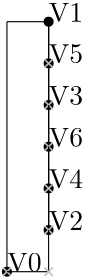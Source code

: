 <?xml version="1.0"?>
    <!DOCTYPE ipe SYSTEM "ipe.dtd">
    <ipe version="70005" creator="Ipe 7.1.4">
    <info created="D:20131106154934" modified="D:20131106160041"/>
    <preamble>\usepackage[english]{babel}</preamble>
    <ipestyle name="basic">
    <symbol name="arrow/arc(spx)">
    <path stroke="sym-stroke" fill="sym-stroke" pen="sym-pen">
    0 0 m
    -1 0.333 l
    -1 -0.333 l
    h
    </path>
    </symbol>
    <symbol name="arrow/farc(spx)">
    <path stroke="sym-stroke" fill="white" pen="sym-pen">
    0 0 m
    -1 0.333 l
    -1 -0.333 l
    h
    </path>
    </symbol>
    <symbol name="mark/circle(sx)" transformations="translations">
    <path fill="sym-stroke">
    0.6 0 0 0.6 0 0 e
    0.4 0 0 0.4 0 0 e
    </path>
    </symbol>
    <symbol name="mark/disk(sx)" transformations="translations">
    <path fill="sym-stroke">
    0.6 0 0 0.6 0 0 e
    </path>
    </symbol>
    <symbol name="mark/fdisk(sfx)" transformations="translations">
    <group>
    <path fill="sym-fill">
    0.5 0 0 0.5 0 0 e
    </path>
    <path fill="sym-stroke" fillrule="eofill">
    0.6 0 0 0.6 0 0 e
    0.4 0 0 0.4 0 0 e
    </path>
    </group>
    </symbol>
    <symbol name="mark/box(sx)" transformations="translations">
    <path fill="sym-stroke" fillrule="eofill">
    -0.6 -0.6 m
    0.6 -0.6 l
    0.6 0.6 l
    -0.6 0.6 l
    h
    -0.4 -0.4 m
    0.4 -0.4 l
    0.4 0.4 l
    -0.4 0.4 l
    h
    </path>
    </symbol>
    <symbol name="mark/square(sx)" transformations="translations">
    <path fill="sym-stroke">
    -0.6 -0.6 m
    0.6 -0.6 l
    0.6 0.6 l
    -0.6 0.6 l
    h
    </path>
    </symbol>
    <symbol name="mark/fsquare(sfx)" transformations="translations">
    <group>
    <path fill="sym-fill">
    -0.5 -0.5 m
    0.5 -0.5 l
    0.5 0.5 l
    -0.5 0.5 l
    h
    </path>
    <path fill="sym-stroke" fillrule="eofill">
    -0.6 -0.6 m
    0.6 -0.6 l
    0.6 0.6 l
    -0.6 0.6 l
    h
    -0.4 -0.4 m
    0.4 -0.4 l
    0.4 0.4 l
    -0.4 0.4 l
    h
    </path>
    </group>
    </symbol>
    <symbol name="mark/cross(sx)" transformations="translations">
    <group>
    <path fill="sym-stroke">
    -0.43 -0.57 m
    0.57 0.43 l
    0.43 0.57 l
    -0.57 -0.43 l
    h
    </path>
    <path fill="sym-stroke">
    -0.43 0.57 m
    0.57 -0.43 l
    0.43 -0.57 l
    -0.57 0.43 l
    h
    </path>
    </group>
    </symbol>
    <symbol name="arrow/fnormal(spx)">
    <path stroke="sym-stroke" fill="white" pen="sym-pen">
    0 0 m
    -1 0.333 l
    -1 -0.333 l
    h
    </path>
    </symbol>
    <symbol name="arrow/pointed(spx)">
    <path stroke="sym-stroke" fill="sym-stroke" pen="sym-pen">
    0 0 m
    -1 0.333 l
    -0.8 0 l
    -1 -0.333 l
    h
    </path>
    </symbol>
    <symbol name="arrow/fpointed(spx)">
    <path stroke="sym-stroke" fill="white" pen="sym-pen">
    0 0 m
    -1 0.333 l
    -0.8 0 l
    -1 -0.333 l
    h
    </path>
    </symbol>
    <symbol name="arrow/linear(spx)">
    <path stroke="sym-stroke" pen="sym-pen">
    -1 0.333 m
    0 0 l
    -1 -0.333 l
    </path>
    </symbol>
    <symbol name="arrow/fdouble(spx)">
    <path stroke="sym-stroke" fill="white" pen="sym-pen">
    0 0 m
    -1 0.333 l
    -1 -0.333 l
    h
    -1 0 m
    -2 0.333 l
    -2 -0.333 l
    h
    </path>
    </symbol>
    <symbol name="arrow/double(spx)">
    <path stroke="sym-stroke" fill="sym-stroke" pen="sym-pen">
    0 0 m
    -1 0.333 l
    -1 -0.333 l
    h
    -1 0 m
    -2 0.333 l
    -2 -0.333 l
    h
    </path>
    </symbol>
    <pen name="heavier" value="0.8"/>
    <pen name="fat" value="1.2"/>
    <pen name="ultrafat" value="2"/>
    <symbolsize name="large" value="5"/>
    <symbolsize name="small" value="2"/>
    <symbolsize name="tiny" value="1.1"/>
    <arrowsize name="large" value="10"/>
    <arrowsize name="small" value="5"/>
    <arrowsize name="tiny" value="3"/>
    <color name="red" value="1 0 0"/>
    <color name="green" value="0 1 0"/>
    <color name="blue" value="0 0 1"/>
    <color name="yellow" value="1 1 0"/>
    <color name="orange" value="1 0.647 0"/>
    <color name="gold" value="1 0.843 0"/>
    <color name="purple" value="0.627 0.125 0.941"/>
    <color name="gray" value="0.745"/>
    <color name="brown" value="0.647 0.165 0.165"/>
    <color name="navy" value="0 0 0.502"/>
    <color name="pink" value="1 0.753 0.796"/>
    <color name="seagreen" value="0.18 0.545 0.341"/>
    <color name="turquoise" value="0.251 0.878 0.816"/>
    <color name="violet" value="0.933 0.51 0.933"/>
    <color name="darkblue" value="0 0 0.545"/>
    <color name="darkcyan" value="0 0.545 0.545"/>
    <color name="darkgray" value="0.663"/>
    <color name="darkgreen" value="0 0.392 0"/>
    <color name="darkmagenta" value="0.545 0 0.545"/>
    <color name="darkorange" value="1 0.549 0"/>
    <color name="darkred" value="0.545 0 0"/>
    <color name="lightblue" value="0.678 0.847 0.902"/>
    <color name="lightcyan" value="0.878 1 1"/>
    <color name="lightgray" value="0.827"/>
    <color name="lightgreen" value="0.565 0.933 0.565"/>
    <color name="lightyellow" value="1 1 0.878"/>
    <dashstyle name="dashed" value="[4] 0"/>
    <dashstyle name="dotted" value="[1 3] 0"/>
    <dashstyle name="dash dotted" value="[4 2 1 2] 0"/>
    <dashstyle name="dash dot dotted" value="[4 2 1 2 1 2] 0"/>
    <textsize name="large" value="\large"/>
    <textsize name="Large" value="\Large"/>
    <textsize name="LARGE" value="\LARGE"/>
    <textsize name="huge" value="\huge"/>
    <textsize name="Huge" value="\Huge"/>
    <textsize name="small" value="\small"/>
    <textsize name="footnote" value="\footnotesize"/>
    <textsize name="tiny" value="\tiny"/>
    <textstyle name="center" begin="\begin{center}" end="\end{center}"/>
    <textstyle name="itemize" begin="\begin{itemize}" end="\end{itemize}"/>
    <textstyle name="item" begin="\begin{itemize}\item{}" end="\end{itemize}"/>
    <gridsize name="4 pts" value="4"/>
    <gridsize name="8 pts (~3 mm)" value="8"/>
    <gridsize name="16 pts (~6 mm)" value="16"/>
    <gridsize name="32 pts (~12 mm)" value="32"/>
    <gridsize name="10 pts (~3.5 mm)" value="10"/>
    <gridsize name="20 pts (~7 mm)" value="20"/>
    <gridsize name="14 pts (~5 mm)" value="14"/>
    <gridsize name="28 pts (~10 mm)" value="28"/>
    <gridsize name="56 pts (~20 mm)" value="56"/>
    <anglesize name="90 deg" value="90"/>
    <anglesize name="60 deg" value="60"/>
    <anglesize name="45 deg" value="45"/>
    <anglesize name="30 deg" value="30"/>
    <anglesize name="22.5 deg" value="22.5"/>
    <tiling name="falling" angle="-60" step="4" width="1"/>
    <tiling name="rising" angle="30" step="4" width="1"/>
    <layout paper="1000 1000" origin="0 0" frame="1000 1000" skip="32" crop="yes"/>
    </ipestyle>
    <page>
    <layer name="alpha"/>
    <view layers="alpha" active="alpha"/>
<use name="mark/disk(sx)" pos="450 450" size="normal" stroke="black"/>
<text transformations="translations" pos="450 450" stroke="black" type="label" width="190" height="10" depth="0" valign="baseline" size="normal">V0</text><use name="mark/disk(sx)" pos="465 540" size="normal" stroke="black"/>
<text transformations="translations" pos="465 540" stroke="black" type="label" width="190" height="10" depth="0" valign="baseline" size="normal">V1</text><use name="mark/disk(sx)" pos="465 465" size="normal" stroke="black"/>
<text transformations="translations" pos="465 465" stroke="black" type="label" width="190" height="10" depth="0" valign="baseline" size="normal">V2</text><use name="mark/disk(sx)" pos="465 510" size="normal" stroke="black"/>
<text transformations="translations" pos="465 510" stroke="black" type="label" width="190" height="10" depth="0" valign="baseline" size="normal">V3</text><use name="mark/disk(sx)" pos="465 480" size="normal" stroke="black"/>
<text transformations="translations" pos="465 480" stroke="black" type="label" width="190" height="10" depth="0" valign="baseline" size="normal">V4</text><use name="mark/disk(sx)" pos="465 525" size="normal" stroke="black"/>
<text transformations="translations" pos="465 525" stroke="black" type="label" width="190" height="10" depth="0" valign="baseline" size="normal">V5</text><use name="mark/disk(sx)" pos="465 495" size="normal" stroke="black"/>
<text transformations="translations" pos="465 495" stroke="black" type="label" width="190" height="10" depth="0" valign="baseline" size="normal">V6</text><path stroke="black" pen="normal" dash="normal">
 465 525 m
 465 510 l
 </path>
<path stroke="black" pen="normal" dash="normal">
 465 510 m
 465 510 l
 </path>
<path stroke="black" pen="normal" dash="normal">
 465 510 m
 465 525 l
 </path>
<path stroke="black" pen="normal" dash="normal">
 465 525 m
 465 525 l
 </path>
<path stroke="black" pen="normal" dash="normal">
 465 510 m
 465 525 l
 </path>
<use name="mark/cross(sx)" pos="465 510" size="normal" stroke="gray"/>
<path stroke="black" pen="normal" dash="normal">
 465 480 m
 465 465 l
 </path>
<path stroke="black" pen="normal" dash="normal">
 465 465 m
 465 465 l
 </path>
<path stroke="black" pen="normal" dash="normal">
 465 465 m
 465 480 l
 </path>
<path stroke="black" pen="normal" dash="normal">
 465 480 m
 465 480 l
 </path>
<path stroke="black" pen="normal" dash="normal">
 465 465 m
 465 480 l
 </path>
<use name="mark/cross(sx)" pos="465 465" size="normal" stroke="gray"/>
<path stroke="black" pen="normal" dash="normal">
 465 510 m
 465 495 l
 </path>
<path stroke="black" pen="normal" dash="normal">
 465 495 m
 465 495 l
 </path>
<path stroke="black" pen="normal" dash="normal">
 465 495 m
 465 510 l
 </path>
<path stroke="black" pen="normal" dash="normal">
 465 510 m
 465 510 l
 </path>
<path stroke="black" pen="normal" dash="normal">
 465 495 m
 465 510 l
 </path>
<use name="mark/cross(sx)" pos="465 495" size="normal" stroke="gray"/>
<path stroke="black" pen="normal" dash="normal">
 450 450 m
 450 465 l
 </path>
<path stroke="black" pen="normal" dash="normal">
 450 465 m
 450 465 l
 </path>
<path stroke="black" pen="normal" dash="normal">
 465 540 m
 450 540 l
 </path>
<path stroke="black" pen="normal" dash="normal">
 450 540 m
 450 540 l
 </path>
<path stroke="black" pen="normal" dash="normal">
 450 465 m
 450 540 l
 </path>
<use name="mark/cross(sx)" pos="450 450" size="normal" stroke="gray"/>
<path stroke="black" pen="normal" dash="normal">
 465 495 m
 465 480 l
 </path>
<path stroke="black" pen="normal" dash="normal">
 465 480 m
 465 480 l
 </path>
<path stroke="black" pen="normal" dash="normal">
 465 480 m
 465 495 l
 </path>
<path stroke="black" pen="normal" dash="normal">
 465 495 m
 465 495 l
 </path>
<path stroke="black" pen="normal" dash="normal">
 465 480 m
 465 495 l
 </path>
<use name="mark/cross(sx)" pos="465 480" size="normal" stroke="gray"/>
<path stroke="black" pen="normal" dash="normal">
 465 465 m
 465 450 l
 </path>
<path stroke="black" pen="normal" dash="normal">
 465 450 m
 465 450 l
 </path>
<path stroke="black" pen="normal" dash="normal">
 450 450 m
 465 450 l
 </path>
<path stroke="black" pen="normal" dash="normal">
 465 450 m
 465 450 l
 </path>
<path stroke="black" pen="normal" dash="normal">
 465 450 m
 465 450 l
 </path>
<use name="mark/cross(sx)" pos="465 450" size="normal" stroke="gray"/>
<path stroke="black" pen="normal" dash="normal">
 465 540 m
 465 525 l
 </path>
<path stroke="black" pen="normal" dash="normal">
 465 525 m
 465 525 l
 </path>
<path stroke="black" pen="normal" dash="normal">
 465 525 m
 465 540 l
 </path>
<path stroke="black" pen="normal" dash="normal">
 465 540 m
 465 540 l
 </path>
<path stroke="black" pen="normal" dash="normal">
 465 525 m
 465 540 l
 </path>
<use name="mark/cross(sx)" pos="465 525" size="normal" stroke="gray"/>
</page>
</ipe>
